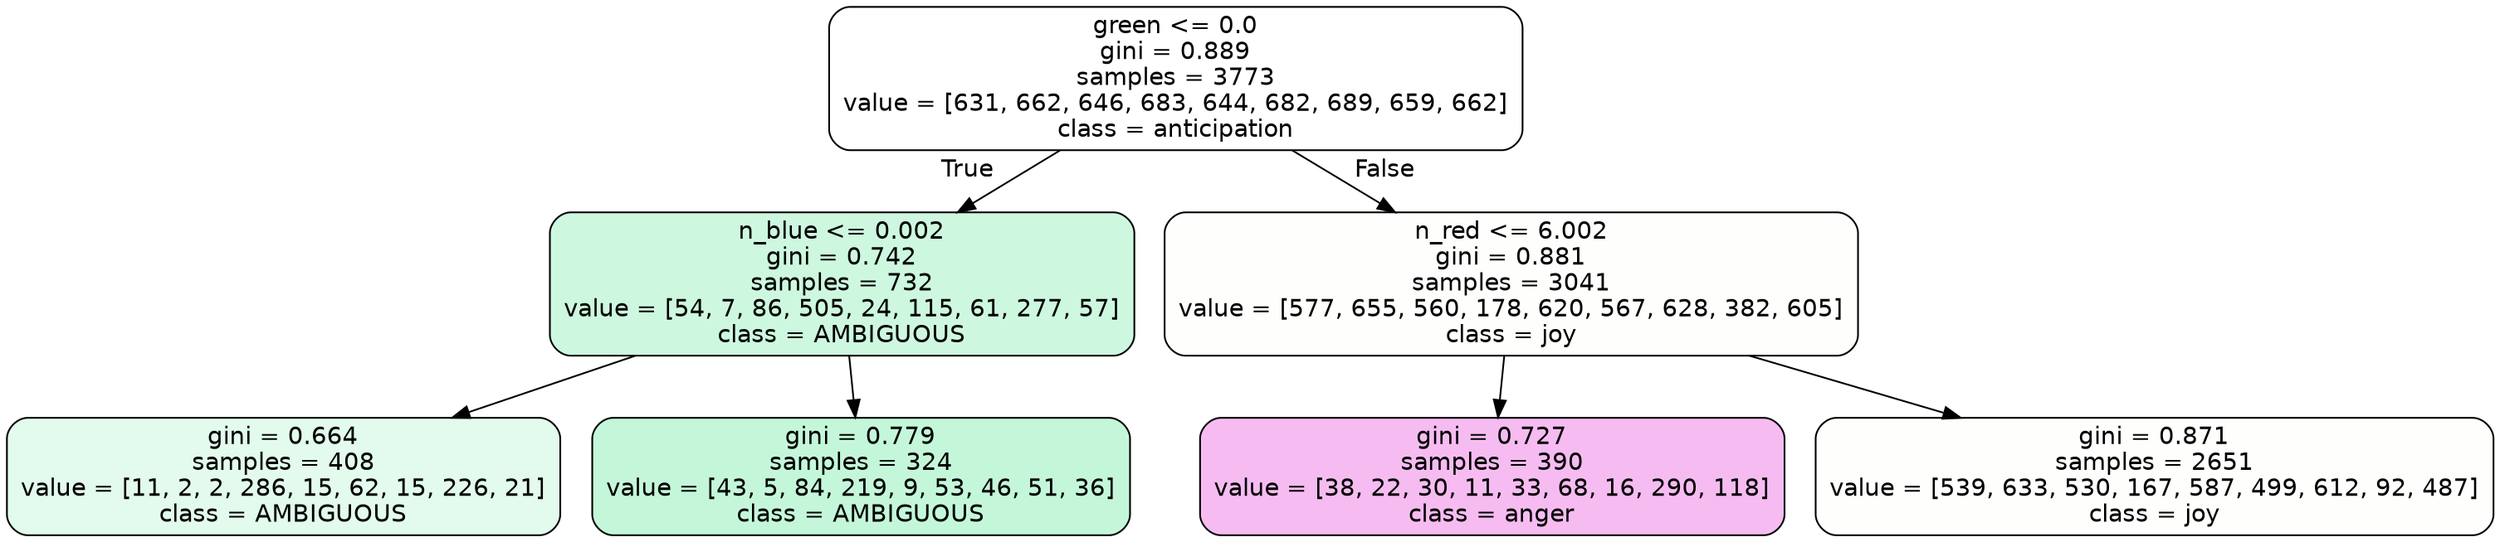 digraph Tree {
node [shape=box, style="filled, rounded", color="black", fontname=helvetica] ;
edge [fontname=helvetica] ;
0 [label="green <= 0.0\ngini = 0.889\nsamples = 3773\nvalue = [631, 662, 646, 683, 644, 682, 689, 659, 662]\nclass = anticipation", fillcolor="#8139e500"] ;
1 [label="n_blue <= 0.002\ngini = 0.742\nsamples = 732\nvalue = [54, 7, 86, 505, 24, 115, 61, 277, 57]\nclass = AMBIGUOUS", fillcolor="#39e58140"] ;
0 -> 1 [labeldistance=2.5, labelangle=45, headlabel="True"] ;
2 [label="gini = 0.664\nsamples = 408\nvalue = [11, 2, 2, 286, 15, 62, 15, 226, 21]\nclass = AMBIGUOUS", fillcolor="#39e58125"] ;
1 -> 2 ;
3 [label="gini = 0.779\nsamples = 324\nvalue = [43, 5, 84, 219, 9, 53, 46, 51, 36]\nclass = AMBIGUOUS", fillcolor="#39e5814b"] ;
1 -> 3 ;
4 [label="n_red <= 6.002\ngini = 0.881\nsamples = 3041\nvalue = [577, 655, 560, 178, 620, 567, 628, 382, 605]\nclass = joy", fillcolor="#d7e53902"] ;
0 -> 4 [labeldistance=2.5, labelangle=-45, headlabel="False"] ;
5 [label="gini = 0.727\nsamples = 390\nvalue = [38, 22, 30, 11, 33, 68, 16, 290, 118]\nclass = anger", fillcolor="#e539d756"] ;
4 -> 5 ;
6 [label="gini = 0.871\nsamples = 2651\nvalue = [539, 633, 530, 167, 587, 499, 612, 92, 487]\nclass = joy", fillcolor="#d7e53902"] ;
4 -> 6 ;
}